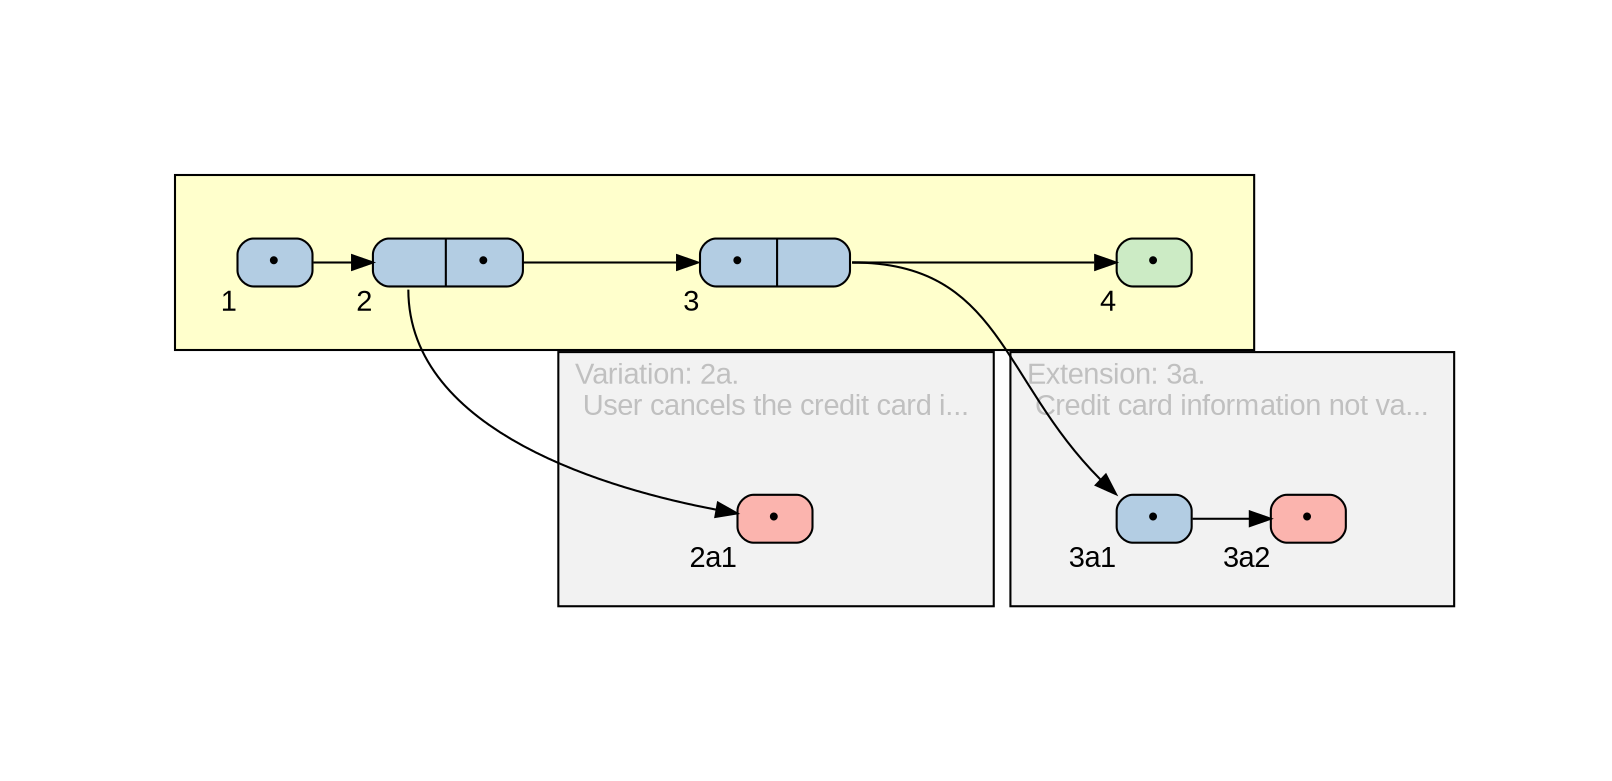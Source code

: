 digraph mygraph {
	rankdir="LR"
	fontcolor="gray"
	fontname="Arial"
	margin="1"
	dpi="62"
	node [
		shape="Mrecord",
		style="filled",
		label="",
		fontname="Arial",
		width="0.5",
		height="0.1",
		fillcolor="#b3cde3"
	]
	edge [
		fontname="Arial"
	]
	ranksep="0.4"
	nodesep="0.2"
	 labeljust="l"
	subgraph cluster_UC13_ {
		bgcolor="#ffffcc"
		label=""
		margin="30"
		"UC131" [xlabel="1", label="{<JMP>&bull;}", tooltip="System asks user for credit card information.", width="0.5"]
		"UC132" [xlabel="2", label="{<VAR>|<JMP>&bull;}", tooltip="User provides the requested information and confirms the update.", width="1.0"]
		"UC133" [xlabel="3", label="{<JMP>&bull;|<EXT>}", tooltip="System validates the given values.", width="1.0"]
		"UC134" [xlabel="4", fillcolor="#ccebc5", label="{<JMP>&bull;}", tooltip="System saves the credit card information.", width="0.5"]
	}
	subgraph cluster_UC13_2a {
		label="Variation: 2a.\l User cancels the credit card i... "
		bgcolor="#f2f2f2"
		fontcolor="gray"
		margin="30"
		"UC132a1" [xlabel="2a1", fillcolor="#fbb4ae", label="{<JMP>&bull;}", tooltip="Use case aborts. #(abort)", width="0.5"]
	}
	subgraph cluster_UC13_3a {
		label="Extension: 3a.\l Credit card information not va... "
		bgcolor="#f2f2f2"
		fontcolor="gray"
		margin="30"
		"UC133a1" [xlabel="3a1", label="{<JMP>&bull;}", tooltip="System notifies user about the problem.", width="0.5"]
		"UC133a2" [xlabel="3a2", fillcolor="#fbb4ae", label="{<JMP>&bull;}", tooltip="Use case aborts. #(abort)", width="0.5"]
	}
	"UC131":"JMP" -> "UC132":"VAR" [URL="#UC13_1"]
	"UC132":"JMP" -> "UC133":"JMP" [URL="#UC13_2"]
	"UC133":"EXT" -> "UC134":"JMP" [URL="#UC13_3"]
	"UC132":"VAR" -> "UC132a1":"JMP" [URL="#UC13_2"]
	"UC133":"EXT" -> "UC133a1":"JMP" [URL="#UC13_3"]
	"UC133a1":"JMP" -> "UC133a2":"JMP" [URL="#UC13_3a1"]
}
